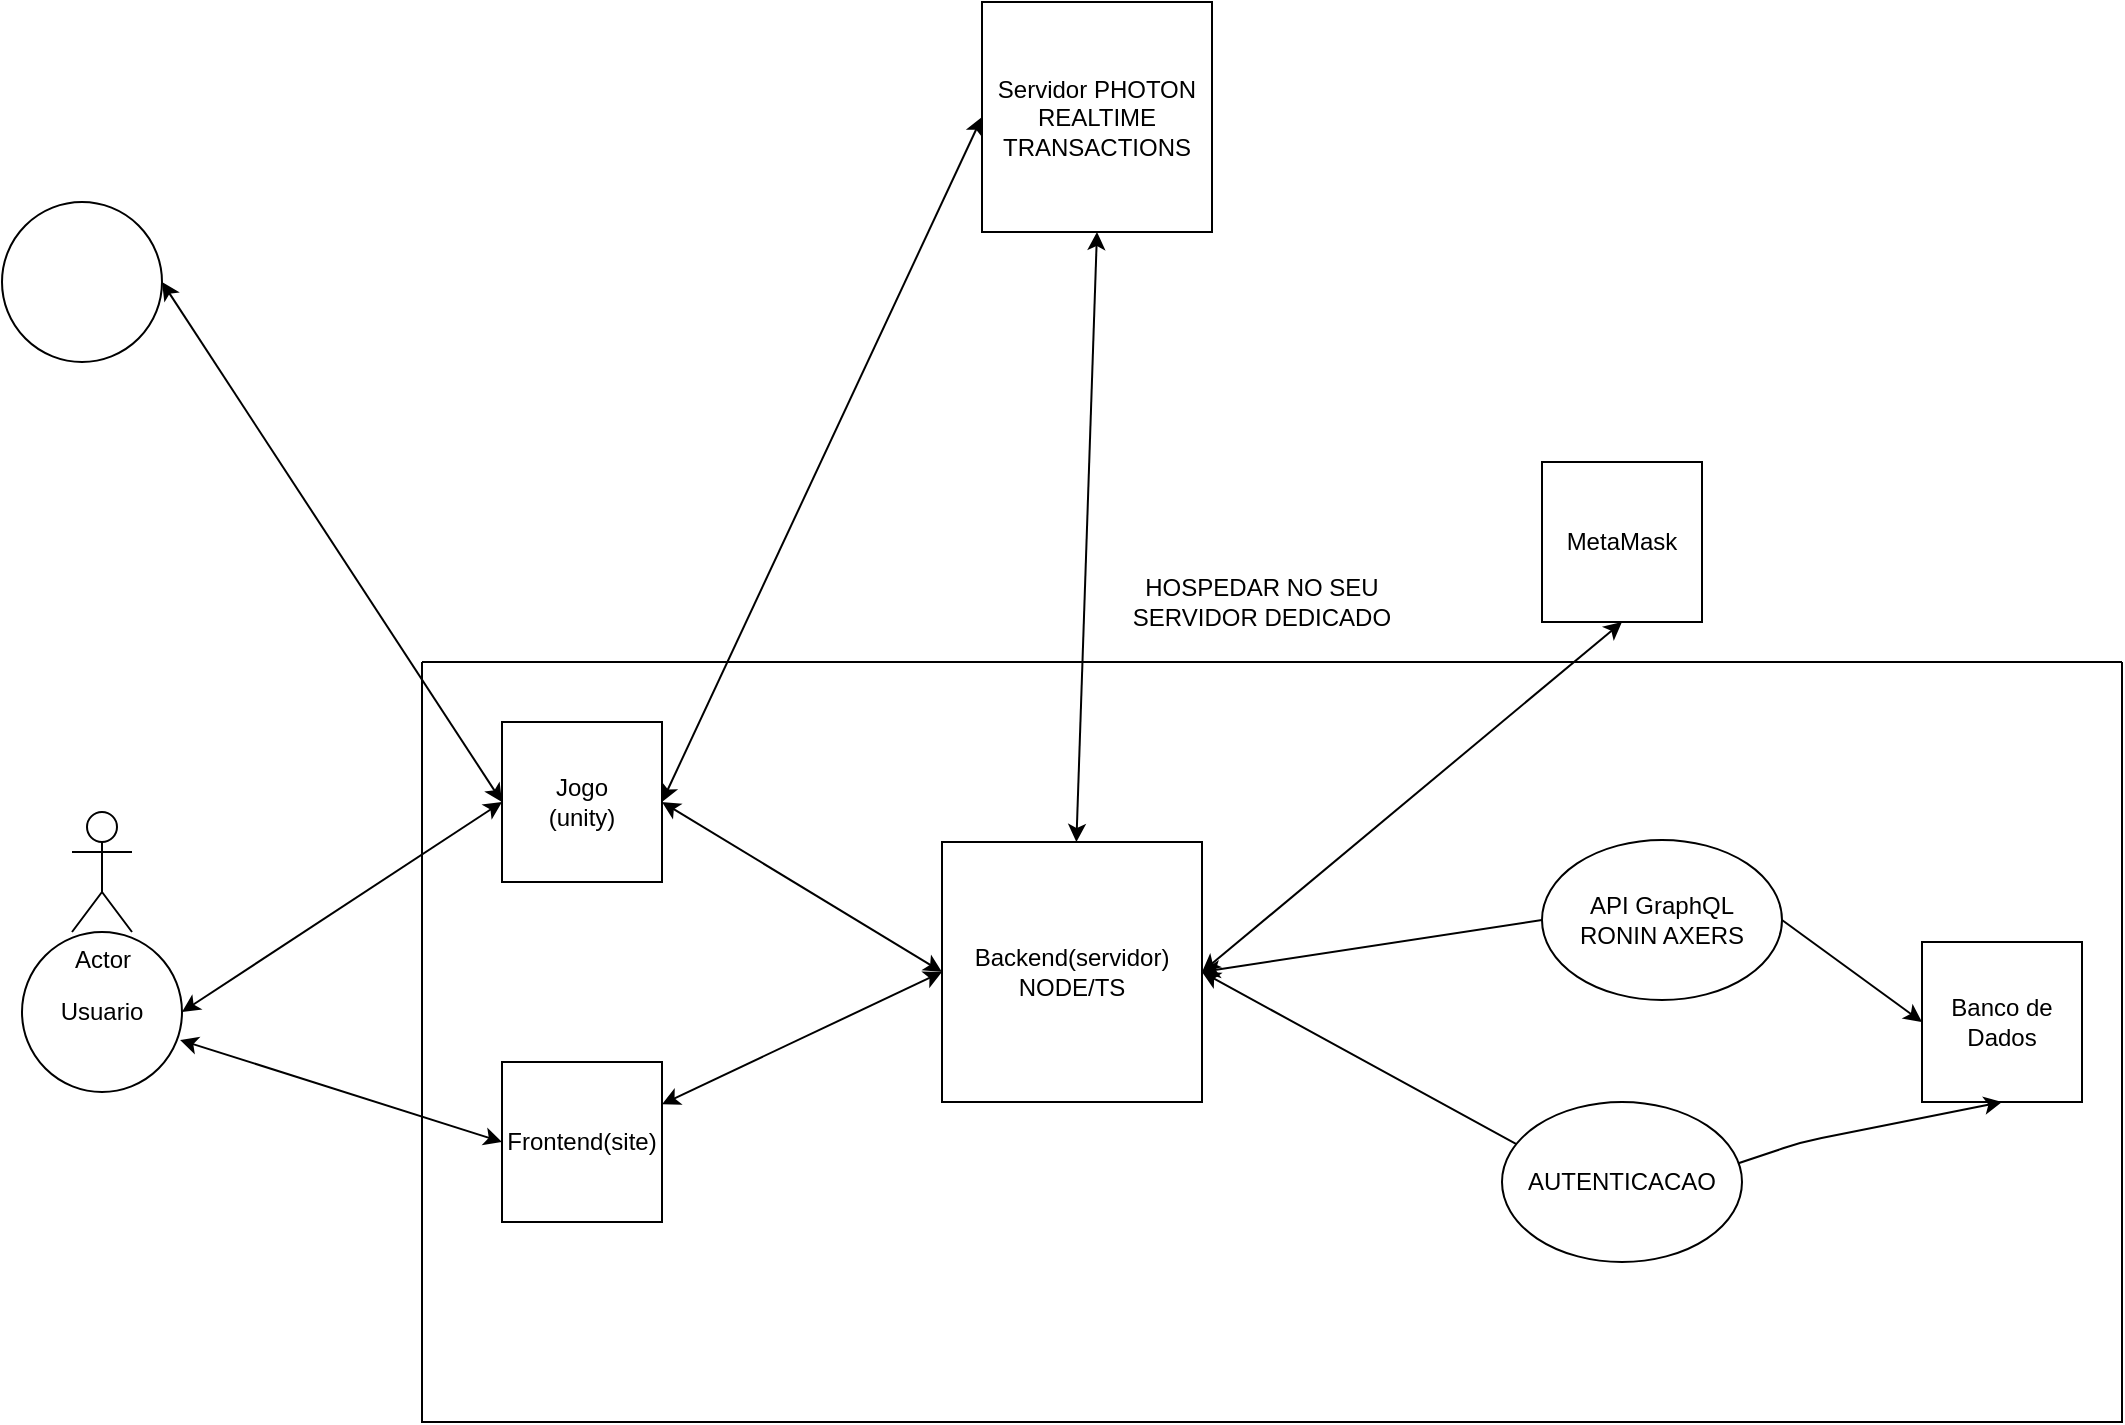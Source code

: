 <mxfile version="14.8.6" type="github">
  <diagram id="8sst0zAGc-Zod7ZeSJoj" name="Page-1">
    <mxGraphModel dx="2272" dy="1834" grid="1" gridSize="10" guides="1" tooltips="1" connect="1" arrows="1" fold="1" page="1" pageScale="1" pageWidth="850" pageHeight="1100" math="0" shadow="0">
      <root>
        <mxCell id="0" />
        <mxCell id="1" parent="0" />
        <mxCell id="djCOUAvs_rWNDY9nGzKQ-2" value="Frontend(site)&lt;br&gt;" style="whiteSpace=wrap;html=1;aspect=fixed;" vertex="1" parent="1">
          <mxGeometry x="200" y="390" width="80" height="80" as="geometry" />
        </mxCell>
        <mxCell id="djCOUAvs_rWNDY9nGzKQ-3" value="Jogo&lt;br&gt;(unity)" style="whiteSpace=wrap;html=1;aspect=fixed;" vertex="1" parent="1">
          <mxGeometry x="200" y="220" width="80" height="80" as="geometry" />
        </mxCell>
        <mxCell id="djCOUAvs_rWNDY9nGzKQ-4" value="MetaMask&lt;br&gt;" style="whiteSpace=wrap;html=1;aspect=fixed;" vertex="1" parent="1">
          <mxGeometry x="720" y="90" width="80" height="80" as="geometry" />
        </mxCell>
        <mxCell id="djCOUAvs_rWNDY9nGzKQ-5" value="Banco de Dados" style="whiteSpace=wrap;html=1;aspect=fixed;" vertex="1" parent="1">
          <mxGeometry x="910" y="330" width="80" height="80" as="geometry" />
        </mxCell>
        <mxCell id="djCOUAvs_rWNDY9nGzKQ-6" value="Usuario" style="ellipse;whiteSpace=wrap;html=1;aspect=fixed;" vertex="1" parent="1">
          <mxGeometry x="-40" y="325" width="80" height="80" as="geometry" />
        </mxCell>
        <mxCell id="djCOUAvs_rWNDY9nGzKQ-7" value="" style="endArrow=classic;startArrow=classic;html=1;entryX=0;entryY=0.5;entryDx=0;entryDy=0;" edge="1" parent="1" source="djCOUAvs_rWNDY9nGzKQ-2" target="djCOUAvs_rWNDY9nGzKQ-1">
          <mxGeometry width="50" height="50" relative="1" as="geometry">
            <mxPoint x="400" y="400" as="sourcePoint" />
            <mxPoint x="450" y="350" as="targetPoint" />
          </mxGeometry>
        </mxCell>
        <mxCell id="djCOUAvs_rWNDY9nGzKQ-8" value="" style="endArrow=classic;startArrow=classic;html=1;exitX=1;exitY=0.5;exitDx=0;exitDy=0;entryX=0;entryY=0.5;entryDx=0;entryDy=0;" edge="1" parent="1" source="djCOUAvs_rWNDY9nGzKQ-3" target="djCOUAvs_rWNDY9nGzKQ-1">
          <mxGeometry width="50" height="50" relative="1" as="geometry">
            <mxPoint x="400" y="400" as="sourcePoint" />
            <mxPoint x="450" y="350" as="targetPoint" />
          </mxGeometry>
        </mxCell>
        <mxCell id="djCOUAvs_rWNDY9nGzKQ-9" value="" style="endArrow=classic;startArrow=classic;html=1;entryX=0;entryY=0.5;entryDx=0;entryDy=0;exitX=1;exitY=0.5;exitDx=0;exitDy=0;" edge="1" parent="1" source="djCOUAvs_rWNDY9nGzKQ-6" target="djCOUAvs_rWNDY9nGzKQ-3">
          <mxGeometry width="50" height="50" relative="1" as="geometry">
            <mxPoint x="400" y="400" as="sourcePoint" />
            <mxPoint x="450" y="350" as="targetPoint" />
          </mxGeometry>
        </mxCell>
        <mxCell id="djCOUAvs_rWNDY9nGzKQ-10" value="" style="endArrow=classic;startArrow=classic;html=1;entryX=0.988;entryY=0.675;entryDx=0;entryDy=0;entryPerimeter=0;exitX=0;exitY=0.5;exitDx=0;exitDy=0;" edge="1" parent="1" source="djCOUAvs_rWNDY9nGzKQ-2" target="djCOUAvs_rWNDY9nGzKQ-6">
          <mxGeometry width="50" height="50" relative="1" as="geometry">
            <mxPoint x="400" y="400" as="sourcePoint" />
            <mxPoint x="450" y="350" as="targetPoint" />
            <Array as="points" />
          </mxGeometry>
        </mxCell>
        <mxCell id="djCOUAvs_rWNDY9nGzKQ-11" value="" style="endArrow=classic;startArrow=none;html=1;entryX=1;entryY=0.5;entryDx=0;entryDy=0;exitX=0;exitY=0.5;exitDx=0;exitDy=0;" edge="1" parent="1" source="djCOUAvs_rWNDY9nGzKQ-16" target="djCOUAvs_rWNDY9nGzKQ-1">
          <mxGeometry width="50" height="50" relative="1" as="geometry">
            <mxPoint x="400" y="400" as="sourcePoint" />
            <mxPoint x="450" y="350" as="targetPoint" />
          </mxGeometry>
        </mxCell>
        <mxCell id="djCOUAvs_rWNDY9nGzKQ-12" value="" style="endArrow=classic;startArrow=classic;html=1;exitX=0.5;exitY=1;exitDx=0;exitDy=0;entryX=1;entryY=0.5;entryDx=0;entryDy=0;" edge="1" parent="1" source="djCOUAvs_rWNDY9nGzKQ-4" target="djCOUAvs_rWNDY9nGzKQ-1">
          <mxGeometry width="50" height="50" relative="1" as="geometry">
            <mxPoint x="400" y="400" as="sourcePoint" />
            <mxPoint x="600" y="310" as="targetPoint" />
          </mxGeometry>
        </mxCell>
        <mxCell id="djCOUAvs_rWNDY9nGzKQ-13" value="Actor" style="shape=umlActor;verticalLabelPosition=bottom;verticalAlign=top;html=1;outlineConnect=0;" vertex="1" parent="1">
          <mxGeometry x="-15" y="265" width="30" height="60" as="geometry" />
        </mxCell>
        <mxCell id="djCOUAvs_rWNDY9nGzKQ-16" value="API GraphQL&lt;br&gt;RONIN AXERS" style="ellipse;whiteSpace=wrap;html=1;" vertex="1" parent="1">
          <mxGeometry x="720" y="279" width="120" height="80" as="geometry" />
        </mxCell>
        <mxCell id="djCOUAvs_rWNDY9nGzKQ-17" value="" style="endArrow=none;startArrow=classic;html=1;entryX=1;entryY=0.5;entryDx=0;entryDy=0;exitX=0;exitY=0.5;exitDx=0;exitDy=0;" edge="1" parent="1" source="djCOUAvs_rWNDY9nGzKQ-5" target="djCOUAvs_rWNDY9nGzKQ-16">
          <mxGeometry width="50" height="50" relative="1" as="geometry">
            <mxPoint x="750" y="460" as="sourcePoint" />
            <mxPoint x="590" y="355" as="targetPoint" />
          </mxGeometry>
        </mxCell>
        <mxCell id="djCOUAvs_rWNDY9nGzKQ-18" value="" style="endArrow=classic;startArrow=classic;html=1;entryX=1;entryY=0.5;entryDx=0;entryDy=0;exitX=0.5;exitY=1;exitDx=0;exitDy=0;" edge="1" parent="1" source="djCOUAvs_rWNDY9nGzKQ-5" target="djCOUAvs_rWNDY9nGzKQ-1">
          <mxGeometry width="50" height="50" relative="1" as="geometry">
            <mxPoint x="400" y="400" as="sourcePoint" />
            <mxPoint x="450" y="350" as="targetPoint" />
            <Array as="points">
              <mxPoint x="850" y="430" />
              <mxPoint x="760" y="460" />
            </Array>
          </mxGeometry>
        </mxCell>
        <mxCell id="djCOUAvs_rWNDY9nGzKQ-19" value="AUTENTICACAO" style="ellipse;whiteSpace=wrap;html=1;" vertex="1" parent="1">
          <mxGeometry x="700" y="410" width="120" height="80" as="geometry" />
        </mxCell>
        <mxCell id="djCOUAvs_rWNDY9nGzKQ-20" value="" style="ellipse;whiteSpace=wrap;html=1;aspect=fixed;" vertex="1" parent="1">
          <mxGeometry x="-50" y="-40" width="80" height="80" as="geometry" />
        </mxCell>
        <mxCell id="djCOUAvs_rWNDY9nGzKQ-21" value="" style="endArrow=classic;startArrow=classic;html=1;entryX=1;entryY=0.5;entryDx=0;entryDy=0;exitX=0;exitY=0.5;exitDx=0;exitDy=0;" edge="1" parent="1" source="djCOUAvs_rWNDY9nGzKQ-3" target="djCOUAvs_rWNDY9nGzKQ-20">
          <mxGeometry width="50" height="50" relative="1" as="geometry">
            <mxPoint x="140" y="240" as="sourcePoint" />
            <mxPoint x="190" y="190" as="targetPoint" />
          </mxGeometry>
        </mxCell>
        <mxCell id="djCOUAvs_rWNDY9nGzKQ-22" value="Servidor PHOTON&lt;br&gt;REALTIME TRANSACTIONS" style="whiteSpace=wrap;html=1;aspect=fixed;" vertex="1" parent="1">
          <mxGeometry x="440" y="-140" width="115" height="115" as="geometry" />
        </mxCell>
        <mxCell id="djCOUAvs_rWNDY9nGzKQ-23" value="" style="endArrow=classic;startArrow=classic;html=1;entryX=0;entryY=0.5;entryDx=0;entryDy=0;exitX=1;exitY=0.5;exitDx=0;exitDy=0;" edge="1" parent="1" source="djCOUAvs_rWNDY9nGzKQ-3" target="djCOUAvs_rWNDY9nGzKQ-22">
          <mxGeometry width="50" height="50" relative="1" as="geometry">
            <mxPoint x="280" y="200" as="sourcePoint" />
            <mxPoint x="330" y="150" as="targetPoint" />
          </mxGeometry>
        </mxCell>
        <mxCell id="djCOUAvs_rWNDY9nGzKQ-24" value="" style="endArrow=classic;startArrow=classic;html=1;entryX=0.5;entryY=1;entryDx=0;entryDy=0;" edge="1" parent="1" source="djCOUAvs_rWNDY9nGzKQ-1" target="djCOUAvs_rWNDY9nGzKQ-22">
          <mxGeometry width="50" height="50" relative="1" as="geometry">
            <mxPoint x="400" y="310" as="sourcePoint" />
            <mxPoint x="450" y="260" as="targetPoint" />
            <Array as="points" />
          </mxGeometry>
        </mxCell>
        <mxCell id="djCOUAvs_rWNDY9nGzKQ-28" value="" style="swimlane;startSize=0;" vertex="1" parent="1">
          <mxGeometry x="160" y="190" width="850" height="380" as="geometry" />
        </mxCell>
        <mxCell id="djCOUAvs_rWNDY9nGzKQ-1" value="Backend(servidor)&lt;br&gt;NODE/TS" style="whiteSpace=wrap;html=1;aspect=fixed;" vertex="1" parent="djCOUAvs_rWNDY9nGzKQ-28">
          <mxGeometry x="260" y="90" width="130" height="130" as="geometry" />
        </mxCell>
        <mxCell id="djCOUAvs_rWNDY9nGzKQ-29" value="HOSPEDAR NO SEU SERVIDOR DEDICADO" style="text;html=1;strokeColor=none;fillColor=none;align=center;verticalAlign=middle;whiteSpace=wrap;rounded=0;" vertex="1" parent="1">
          <mxGeometry x="500" y="130" width="160" height="60" as="geometry" />
        </mxCell>
      </root>
    </mxGraphModel>
  </diagram>
</mxfile>
